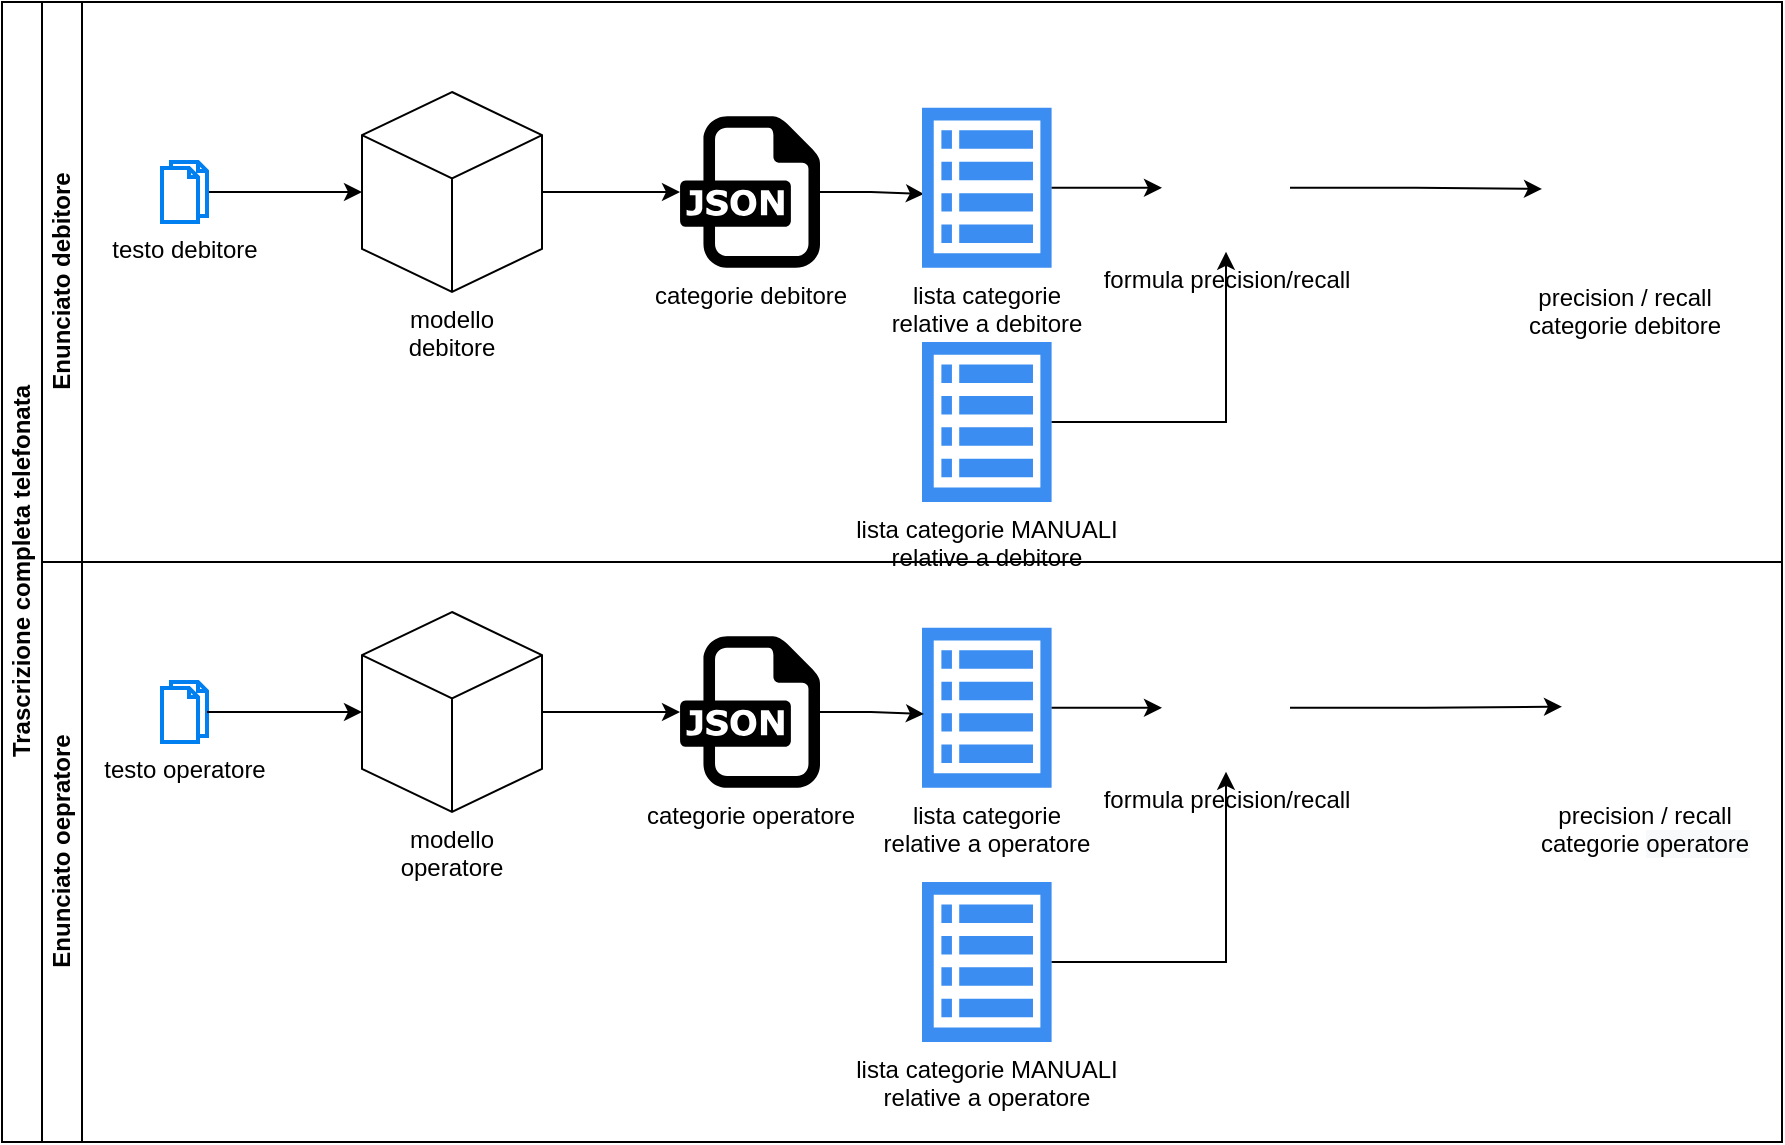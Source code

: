 <mxfile version="20.6.2" type="github">
  <diagram id="C5RBs43oDa-KdzZeNtuy" name="Page-1">
    <mxGraphModel dx="1422" dy="772" grid="1" gridSize="10" guides="1" tooltips="1" connect="1" arrows="1" fold="1" page="1" pageScale="1" pageWidth="827" pageHeight="1169" math="0" shadow="0">
      <root>
        <mxCell id="WIyWlLk6GJQsqaUBKTNV-0" />
        <mxCell id="WIyWlLk6GJQsqaUBKTNV-1" parent="WIyWlLk6GJQsqaUBKTNV-0" />
        <mxCell id="XQuHplglNApcFHOVQP9D-73" value="Trascrizione completa telefonata" style="swimlane;childLayout=stackLayout;resizeParent=1;resizeParentMax=0;horizontal=0;startSize=20;horizontalStack=0;html=1;" vertex="1" parent="WIyWlLk6GJQsqaUBKTNV-1">
          <mxGeometry x="30" y="230" width="890" height="570" as="geometry" />
        </mxCell>
        <mxCell id="XQuHplglNApcFHOVQP9D-74" value="Enunciato debitore" style="swimlane;startSize=20;horizontal=0;html=1;" vertex="1" parent="XQuHplglNApcFHOVQP9D-73">
          <mxGeometry x="20" width="870" height="280" as="geometry" />
        </mxCell>
        <mxCell id="XQuHplglNApcFHOVQP9D-81" style="edgeStyle=orthogonalEdgeStyle;rounded=0;orthogonalLoop=1;jettySize=auto;html=1;" edge="1" parent="XQuHplglNApcFHOVQP9D-74" source="XQuHplglNApcFHOVQP9D-77" target="XQuHplglNApcFHOVQP9D-80">
          <mxGeometry relative="1" as="geometry" />
        </mxCell>
        <mxCell id="XQuHplglNApcFHOVQP9D-77" value="modello debitore" style="html=1;whiteSpace=wrap;shape=isoCube2;backgroundOutline=1;isoAngle=15;spacingTop=0;labelPosition=center;verticalLabelPosition=bottom;align=center;verticalAlign=top;" vertex="1" parent="XQuHplglNApcFHOVQP9D-74">
          <mxGeometry x="160" y="45" width="90" height="100" as="geometry" />
        </mxCell>
        <mxCell id="XQuHplglNApcFHOVQP9D-79" style="edgeStyle=orthogonalEdgeStyle;rounded=0;orthogonalLoop=1;jettySize=auto;html=1;entryX=0;entryY=0.5;entryDx=0;entryDy=0;entryPerimeter=0;" edge="1" parent="XQuHplglNApcFHOVQP9D-74" source="XQuHplglNApcFHOVQP9D-78" target="XQuHplglNApcFHOVQP9D-77">
          <mxGeometry relative="1" as="geometry" />
        </mxCell>
        <mxCell id="XQuHplglNApcFHOVQP9D-78" value="testo debitore" style="html=1;verticalLabelPosition=bottom;align=center;labelBackgroundColor=#ffffff;verticalAlign=top;strokeWidth=2;strokeColor=#0080F0;shadow=0;dashed=0;shape=mxgraph.ios7.icons.documents;" vertex="1" parent="XQuHplglNApcFHOVQP9D-74">
          <mxGeometry x="60" y="80" width="22.5" height="30" as="geometry" />
        </mxCell>
        <mxCell id="XQuHplglNApcFHOVQP9D-104" style="edgeStyle=orthogonalEdgeStyle;rounded=0;orthogonalLoop=1;jettySize=auto;html=1;entryX=0.015;entryY=0.538;entryDx=0;entryDy=0;entryPerimeter=0;" edge="1" parent="XQuHplglNApcFHOVQP9D-74" source="XQuHplglNApcFHOVQP9D-80" target="XQuHplglNApcFHOVQP9D-89">
          <mxGeometry relative="1" as="geometry" />
        </mxCell>
        <mxCell id="XQuHplglNApcFHOVQP9D-80" value="categorie debitore" style="dashed=0;outlineConnect=0;html=1;align=center;labelPosition=center;verticalLabelPosition=bottom;verticalAlign=top;shape=mxgraph.weblogos.json" vertex="1" parent="XQuHplglNApcFHOVQP9D-74">
          <mxGeometry x="319" y="57.1" width="70" height="75.8" as="geometry" />
        </mxCell>
        <mxCell id="XQuHplglNApcFHOVQP9D-89" value="lista categorie &lt;br&gt;relative a debitore" style="sketch=0;html=1;aspect=fixed;strokeColor=none;shadow=0;align=center;verticalAlign=top;fillColor=#3B8DF1;shape=mxgraph.gcp2.view_list;labelPosition=center;verticalLabelPosition=bottom;" vertex="1" parent="XQuHplglNApcFHOVQP9D-74">
          <mxGeometry x="440" y="52.9" width="64.8" height="80" as="geometry" />
        </mxCell>
        <mxCell id="XQuHplglNApcFHOVQP9D-94" value="formula precision/recall" style="shape=image;html=1;verticalAlign=top;verticalLabelPosition=bottom;labelBackgroundColor=#ffffff;imageAspect=0;aspect=fixed;image=https://cdn0.iconfinder.com/data/icons/evericons-24px-vol-1/24/calculator-128.png" vertex="1" parent="XQuHplglNApcFHOVQP9D-74">
          <mxGeometry x="560" y="60.9" width="64" height="64" as="geometry" />
        </mxCell>
        <mxCell id="XQuHplglNApcFHOVQP9D-95" style="edgeStyle=orthogonalEdgeStyle;rounded=0;orthogonalLoop=1;jettySize=auto;html=1;" edge="1" parent="XQuHplglNApcFHOVQP9D-74" source="XQuHplglNApcFHOVQP9D-89" target="XQuHplglNApcFHOVQP9D-94">
          <mxGeometry relative="1" as="geometry" />
        </mxCell>
        <mxCell id="XQuHplglNApcFHOVQP9D-93" value="lista categorie MANUALI&lt;br&gt;relative a debitore" style="sketch=0;html=1;aspect=fixed;strokeColor=none;shadow=0;align=center;verticalAlign=top;fillColor=#3B8DF1;shape=mxgraph.gcp2.view_list;labelPosition=center;verticalLabelPosition=bottom;" vertex="1" parent="XQuHplglNApcFHOVQP9D-74">
          <mxGeometry x="440" y="170" width="64.8" height="80" as="geometry" />
        </mxCell>
        <mxCell id="XQuHplglNApcFHOVQP9D-92" style="edgeStyle=orthogonalEdgeStyle;rounded=0;orthogonalLoop=1;jettySize=auto;html=1;" edge="1" parent="XQuHplglNApcFHOVQP9D-74" source="XQuHplglNApcFHOVQP9D-93" target="XQuHplglNApcFHOVQP9D-94">
          <mxGeometry relative="1" as="geometry" />
        </mxCell>
        <mxCell id="XQuHplglNApcFHOVQP9D-105" value="precision / recall&lt;br&gt;categorie debitore" style="shape=image;html=1;verticalAlign=top;verticalLabelPosition=bottom;labelBackgroundColor=#ffffff;imageAspect=0;aspect=fixed;image=https://cdn4.iconfinder.com/data/icons/online-marketing-hand-drawn-vol-2/52/graph__information__online__bars__web__chart__pie-128.png" vertex="1" parent="XQuHplglNApcFHOVQP9D-74">
          <mxGeometry x="750" y="52.9" width="81.1" height="81.1" as="geometry" />
        </mxCell>
        <mxCell id="XQuHplglNApcFHOVQP9D-103" style="edgeStyle=orthogonalEdgeStyle;rounded=0;orthogonalLoop=1;jettySize=auto;html=1;entryX=0;entryY=0.5;entryDx=0;entryDy=0;" edge="1" parent="XQuHplglNApcFHOVQP9D-74" source="XQuHplglNApcFHOVQP9D-94" target="XQuHplglNApcFHOVQP9D-105">
          <mxGeometry relative="1" as="geometry">
            <mxPoint x="920" y="74" as="targetPoint" />
          </mxGeometry>
        </mxCell>
        <mxCell id="XQuHplglNApcFHOVQP9D-75" value="Enunciato oepratore" style="swimlane;startSize=20;horizontal=0;html=1;" vertex="1" parent="XQuHplglNApcFHOVQP9D-73">
          <mxGeometry x="20" y="280" width="870" height="290" as="geometry" />
        </mxCell>
        <mxCell id="XQuHplglNApcFHOVQP9D-85" value="testo operatore" style="html=1;verticalLabelPosition=bottom;align=center;labelBackgroundColor=#ffffff;verticalAlign=top;strokeWidth=2;strokeColor=#0080F0;shadow=0;dashed=0;shape=mxgraph.ios7.icons.documents;" vertex="1" parent="XQuHplglNApcFHOVQP9D-75">
          <mxGeometry x="60" y="60" width="22.5" height="30" as="geometry" />
        </mxCell>
        <mxCell id="XQuHplglNApcFHOVQP9D-87" value="modello operatore" style="html=1;whiteSpace=wrap;shape=isoCube2;backgroundOutline=1;isoAngle=15;labelPosition=center;verticalLabelPosition=bottom;align=center;verticalAlign=top;" vertex="1" parent="XQuHplglNApcFHOVQP9D-75">
          <mxGeometry x="160" y="25" width="90" height="100" as="geometry" />
        </mxCell>
        <mxCell id="XQuHplglNApcFHOVQP9D-84" style="edgeStyle=orthogonalEdgeStyle;rounded=0;orthogonalLoop=1;jettySize=auto;html=1;entryX=0;entryY=0.5;entryDx=0;entryDy=0;entryPerimeter=0;" edge="1" parent="XQuHplglNApcFHOVQP9D-75" source="XQuHplglNApcFHOVQP9D-85" target="XQuHplglNApcFHOVQP9D-87">
          <mxGeometry relative="1" as="geometry" />
        </mxCell>
        <mxCell id="XQuHplglNApcFHOVQP9D-88" value="categorie operatore" style="dashed=0;outlineConnect=0;html=1;align=center;labelPosition=center;verticalLabelPosition=bottom;verticalAlign=top;shape=mxgraph.weblogos.json" vertex="1" parent="XQuHplglNApcFHOVQP9D-75">
          <mxGeometry x="319" y="37.1" width="70" height="75.8" as="geometry" />
        </mxCell>
        <mxCell id="XQuHplglNApcFHOVQP9D-86" style="edgeStyle=orthogonalEdgeStyle;rounded=0;orthogonalLoop=1;jettySize=auto;html=1;exitX=1;exitY=0.5;exitDx=0;exitDy=0;exitPerimeter=0;" edge="1" parent="XQuHplglNApcFHOVQP9D-75" source="XQuHplglNApcFHOVQP9D-87" target="XQuHplglNApcFHOVQP9D-88">
          <mxGeometry relative="1" as="geometry" />
        </mxCell>
        <mxCell id="XQuHplglNApcFHOVQP9D-107" value="lista categorie &lt;br&gt;relative a operatore" style="sketch=0;html=1;aspect=fixed;strokeColor=none;shadow=0;align=center;verticalAlign=top;fillColor=#3B8DF1;shape=mxgraph.gcp2.view_list;labelPosition=center;verticalLabelPosition=bottom;" vertex="1" parent="XQuHplglNApcFHOVQP9D-75">
          <mxGeometry x="440" y="32.9" width="64.8" height="80" as="geometry" />
        </mxCell>
        <mxCell id="XQuHplglNApcFHOVQP9D-108" value="formula precision/recall" style="shape=image;html=1;verticalAlign=top;verticalLabelPosition=bottom;labelBackgroundColor=#ffffff;imageAspect=0;aspect=fixed;image=https://cdn0.iconfinder.com/data/icons/evericons-24px-vol-1/24/calculator-128.png" vertex="1" parent="XQuHplglNApcFHOVQP9D-75">
          <mxGeometry x="560" y="40.9" width="64" height="64" as="geometry" />
        </mxCell>
        <mxCell id="XQuHplglNApcFHOVQP9D-109" style="edgeStyle=orthogonalEdgeStyle;rounded=0;orthogonalLoop=1;jettySize=auto;html=1;" edge="1" parent="XQuHplglNApcFHOVQP9D-75" source="XQuHplglNApcFHOVQP9D-107" target="XQuHplglNApcFHOVQP9D-108">
          <mxGeometry relative="1" as="geometry" />
        </mxCell>
        <mxCell id="XQuHplglNApcFHOVQP9D-110" value="lista categorie MANUALI&lt;br&gt;relative a operatore" style="sketch=0;html=1;aspect=fixed;strokeColor=none;shadow=0;align=center;verticalAlign=top;fillColor=#3B8DF1;shape=mxgraph.gcp2.view_list;labelPosition=center;verticalLabelPosition=bottom;" vertex="1" parent="XQuHplglNApcFHOVQP9D-75">
          <mxGeometry x="440" y="160.0" width="64.8" height="80" as="geometry" />
        </mxCell>
        <mxCell id="XQuHplglNApcFHOVQP9D-111" style="edgeStyle=orthogonalEdgeStyle;rounded=0;orthogonalLoop=1;jettySize=auto;html=1;" edge="1" parent="XQuHplglNApcFHOVQP9D-75" source="XQuHplglNApcFHOVQP9D-110" target="XQuHplglNApcFHOVQP9D-108">
          <mxGeometry relative="1" as="geometry" />
        </mxCell>
        <mxCell id="XQuHplglNApcFHOVQP9D-112" value="precision / recall&lt;br&gt;categorie&amp;nbsp;&lt;span style=&quot;background-color: rgb(248, 249, 250);&quot;&gt;operatore&lt;/span&gt;" style="shape=image;html=1;verticalAlign=top;verticalLabelPosition=bottom;labelBackgroundColor=#ffffff;imageAspect=0;aspect=fixed;image=https://cdn4.iconfinder.com/data/icons/online-marketing-hand-drawn-vol-2/52/graph__information__online__bars__web__chart__pie-128.png" vertex="1" parent="XQuHplglNApcFHOVQP9D-75">
          <mxGeometry x="760" y="31.8" width="81.1" height="81.1" as="geometry" />
        </mxCell>
        <mxCell id="XQuHplglNApcFHOVQP9D-113" style="edgeStyle=orthogonalEdgeStyle;rounded=0;orthogonalLoop=1;jettySize=auto;html=1;entryX=0;entryY=0.5;entryDx=0;entryDy=0;" edge="1" parent="XQuHplglNApcFHOVQP9D-75" source="XQuHplglNApcFHOVQP9D-108" target="XQuHplglNApcFHOVQP9D-112">
          <mxGeometry relative="1" as="geometry">
            <mxPoint x="890" y="-178.9" as="targetPoint" />
          </mxGeometry>
        </mxCell>
        <mxCell id="XQuHplglNApcFHOVQP9D-106" style="edgeStyle=orthogonalEdgeStyle;rounded=0;orthogonalLoop=1;jettySize=auto;html=1;entryX=0.015;entryY=0.538;entryDx=0;entryDy=0;entryPerimeter=0;" edge="1" parent="XQuHplglNApcFHOVQP9D-75" target="XQuHplglNApcFHOVQP9D-107" source="XQuHplglNApcFHOVQP9D-88">
          <mxGeometry relative="1" as="geometry">
            <mxPoint x="420" y="72.1" as="sourcePoint" />
          </mxGeometry>
        </mxCell>
      </root>
    </mxGraphModel>
  </diagram>
</mxfile>
